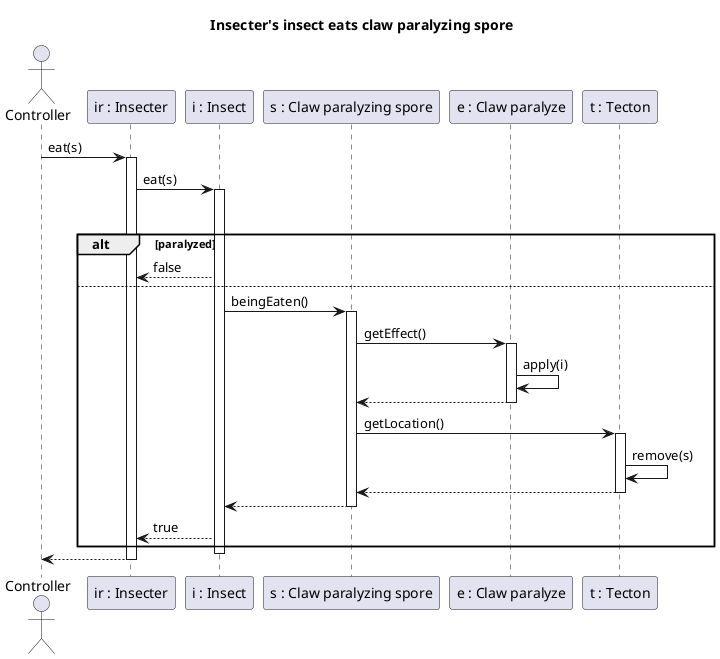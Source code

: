 @startuml  Insecter's insect eats claw paralyzing spore
title Insecter's insect eats claw paralyzing spore

actor Controller
participant "ir : Insecter" as IR
participant "i : Insect" as I
participant "s : Claw paralyzing spore" as S
participant "e : Claw paralyze" as E
participant "t : Tecton" as T

Controller -> IR: eat(s)
activate IR
IR -> I: eat(s)
activate I

alt paralyzed

    deactivate S
    IR <-- I : false
else

    I -> S : beingEaten()
    activate S

    S -> E : getEffect()
    activate E

    E -> E : apply(i)

    S <-- E
    deactivate E

    S -> T : getLocation()
    activate T

    T -> T : remove(s)

    S <--T
    deactivate T

    I <-- S
    deactivate S
    IR <-- I : true
end
deactivate I

Controller <-- IR
deactivate IR
deactivate IR
@enduml